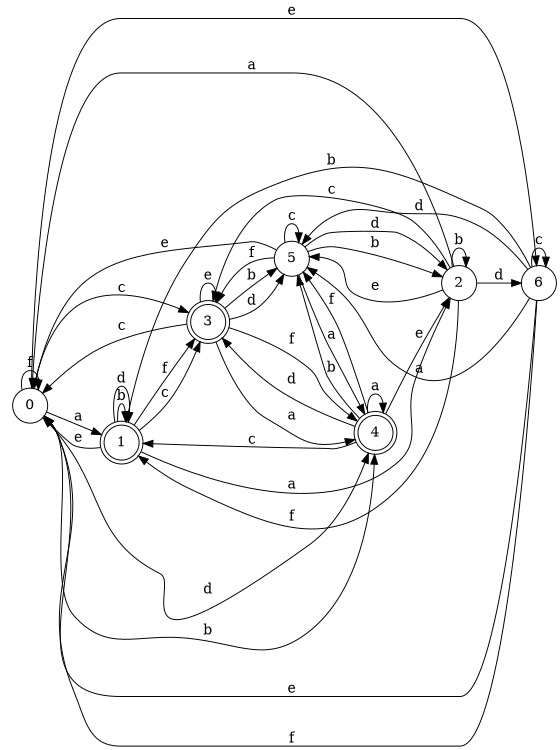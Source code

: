 digraph n6_8 {
__start0 [label="" shape="none"];

rankdir=LR;
size="8,5";

s0 [style="filled", color="black", fillcolor="white" shape="circle", label="0"];
s1 [style="rounded,filled", color="black", fillcolor="white" shape="doublecircle", label="1"];
s2 [style="filled", color="black", fillcolor="white" shape="circle", label="2"];
s3 [style="rounded,filled", color="black", fillcolor="white" shape="doublecircle", label="3"];
s4 [style="rounded,filled", color="black", fillcolor="white" shape="doublecircle", label="4"];
s5 [style="filled", color="black", fillcolor="white" shape="circle", label="5"];
s6 [style="filled", color="black", fillcolor="white" shape="circle", label="6"];
s0 -> s1 [label="a"];
s0 -> s4 [label="b"];
s0 -> s3 [label="c"];
s0 -> s4 [label="d"];
s0 -> s6 [label="e"];
s0 -> s0 [label="f"];
s1 -> s2 [label="a"];
s1 -> s1 [label="b"];
s1 -> s3 [label="c"];
s1 -> s1 [label="d"];
s1 -> s0 [label="e"];
s1 -> s3 [label="f"];
s2 -> s0 [label="a"];
s2 -> s2 [label="b"];
s2 -> s3 [label="c"];
s2 -> s6 [label="d"];
s2 -> s5 [label="e"];
s2 -> s1 [label="f"];
s3 -> s4 [label="a"];
s3 -> s5 [label="b"];
s3 -> s0 [label="c"];
s3 -> s5 [label="d"];
s3 -> s3 [label="e"];
s3 -> s4 [label="f"];
s4 -> s4 [label="a"];
s4 -> s5 [label="b"];
s4 -> s1 [label="c"];
s4 -> s3 [label="d"];
s4 -> s2 [label="e"];
s4 -> s5 [label="f"];
s5 -> s4 [label="a"];
s5 -> s2 [label="b"];
s5 -> s5 [label="c"];
s5 -> s2 [label="d"];
s5 -> s0 [label="e"];
s5 -> s3 [label="f"];
s6 -> s5 [label="a"];
s6 -> s1 [label="b"];
s6 -> s6 [label="c"];
s6 -> s5 [label="d"];
s6 -> s0 [label="e"];
s6 -> s0 [label="f"];

}